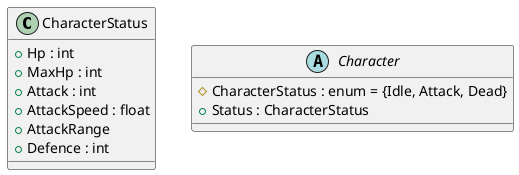 @startuml
class CharacterStatus {
    +Hp : int
    +MaxHp : int
    +Attack : int
    +AttackSpeed : float
    +AttackRange
    +Defence : int
}

abstract class Character {
    #CharacterStatus : enum = {Idle, Attack, Dead}
    +Status : CharacterStatus
}

@enduml